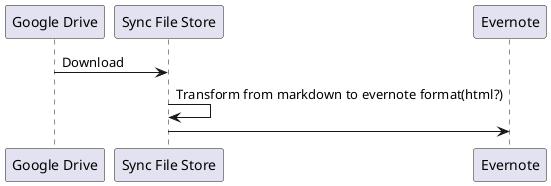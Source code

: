 @startuml
"Google Drive" -> "Sync File Store": Download
"Sync File Store" -> "Sync File Store" : Transform from markdown to evernote format(html?)
"Sync File Store" -> Evernote
@enduml